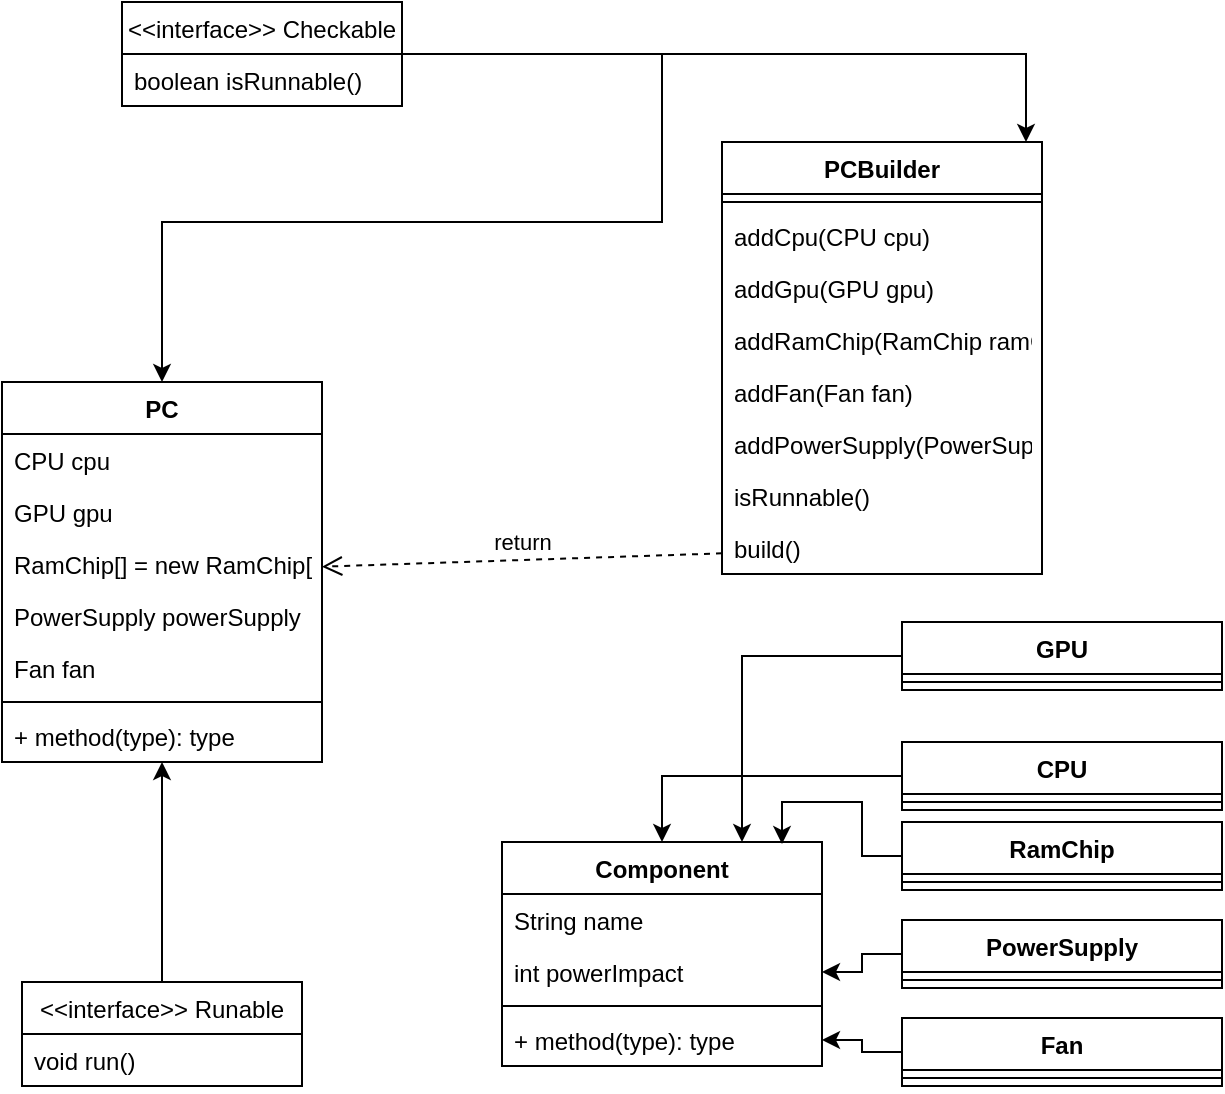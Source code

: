 <mxfile version="14.7.1" type="github">
  <diagram id="quGtXUBF5FbxNecBhHpY" name="Page-1">
    <mxGraphModel dx="1662" dy="762" grid="1" gridSize="10" guides="1" tooltips="1" connect="1" arrows="1" fold="1" page="1" pageScale="1" pageWidth="827" pageHeight="1169" math="0" shadow="0">
      <root>
        <mxCell id="0" />
        <mxCell id="1" parent="0" />
        <mxCell id="6-7wuTl4m9Mj6VLQIsdH-1" value="PC" style="swimlane;fontStyle=1;align=center;verticalAlign=top;childLayout=stackLayout;horizontal=1;startSize=26;horizontalStack=0;resizeParent=1;resizeParentMax=0;resizeLast=0;collapsible=1;marginBottom=0;" vertex="1" parent="1">
          <mxGeometry x="30" y="210" width="160" height="190" as="geometry" />
        </mxCell>
        <mxCell id="6-7wuTl4m9Mj6VLQIsdH-2" value="CPU cpu&#xa;" style="text;strokeColor=none;fillColor=none;align=left;verticalAlign=top;spacingLeft=4;spacingRight=4;overflow=hidden;rotatable=0;points=[[0,0.5],[1,0.5]];portConstraint=eastwest;" vertex="1" parent="6-7wuTl4m9Mj6VLQIsdH-1">
          <mxGeometry y="26" width="160" height="26" as="geometry" />
        </mxCell>
        <mxCell id="6-7wuTl4m9Mj6VLQIsdH-5" value="GPU gpu" style="text;strokeColor=none;fillColor=none;align=left;verticalAlign=top;spacingLeft=4;spacingRight=4;overflow=hidden;rotatable=0;points=[[0,0.5],[1,0.5]];portConstraint=eastwest;" vertex="1" parent="6-7wuTl4m9Mj6VLQIsdH-1">
          <mxGeometry y="52" width="160" height="26" as="geometry" />
        </mxCell>
        <mxCell id="6-7wuTl4m9Mj6VLQIsdH-6" value="RamChip[] = new RamChip[4]" style="text;strokeColor=none;fillColor=none;align=left;verticalAlign=top;spacingLeft=4;spacingRight=4;overflow=hidden;rotatable=0;points=[[0,0.5],[1,0.5]];portConstraint=eastwest;" vertex="1" parent="6-7wuTl4m9Mj6VLQIsdH-1">
          <mxGeometry y="78" width="160" height="26" as="geometry" />
        </mxCell>
        <mxCell id="6-7wuTl4m9Mj6VLQIsdH-7" value="PowerSupply powerSupply" style="text;strokeColor=none;fillColor=none;align=left;verticalAlign=top;spacingLeft=4;spacingRight=4;overflow=hidden;rotatable=0;points=[[0,0.5],[1,0.5]];portConstraint=eastwest;" vertex="1" parent="6-7wuTl4m9Mj6VLQIsdH-1">
          <mxGeometry y="104" width="160" height="26" as="geometry" />
        </mxCell>
        <mxCell id="6-7wuTl4m9Mj6VLQIsdH-8" value="Fan fan" style="text;strokeColor=none;fillColor=none;align=left;verticalAlign=top;spacingLeft=4;spacingRight=4;overflow=hidden;rotatable=0;points=[[0,0.5],[1,0.5]];portConstraint=eastwest;" vertex="1" parent="6-7wuTl4m9Mj6VLQIsdH-1">
          <mxGeometry y="130" width="160" height="26" as="geometry" />
        </mxCell>
        <mxCell id="6-7wuTl4m9Mj6VLQIsdH-3" value="" style="line;strokeWidth=1;fillColor=none;align=left;verticalAlign=middle;spacingTop=-1;spacingLeft=3;spacingRight=3;rotatable=0;labelPosition=right;points=[];portConstraint=eastwest;" vertex="1" parent="6-7wuTl4m9Mj6VLQIsdH-1">
          <mxGeometry y="156" width="160" height="8" as="geometry" />
        </mxCell>
        <mxCell id="6-7wuTl4m9Mj6VLQIsdH-4" value="+ method(type): type" style="text;strokeColor=none;fillColor=none;align=left;verticalAlign=top;spacingLeft=4;spacingRight=4;overflow=hidden;rotatable=0;points=[[0,0.5],[1,0.5]];portConstraint=eastwest;" vertex="1" parent="6-7wuTl4m9Mj6VLQIsdH-1">
          <mxGeometry y="164" width="160" height="26" as="geometry" />
        </mxCell>
        <mxCell id="6-7wuTl4m9Mj6VLQIsdH-9" value="PCBuilder" style="swimlane;fontStyle=1;align=center;verticalAlign=top;childLayout=stackLayout;horizontal=1;startSize=26;horizontalStack=0;resizeParent=1;resizeParentMax=0;resizeLast=0;collapsible=1;marginBottom=0;" vertex="1" parent="1">
          <mxGeometry x="390" y="90" width="160" height="216" as="geometry" />
        </mxCell>
        <mxCell id="6-7wuTl4m9Mj6VLQIsdH-11" value="" style="line;strokeWidth=1;fillColor=none;align=left;verticalAlign=middle;spacingTop=-1;spacingLeft=3;spacingRight=3;rotatable=0;labelPosition=right;points=[];portConstraint=eastwest;" vertex="1" parent="6-7wuTl4m9Mj6VLQIsdH-9">
          <mxGeometry y="26" width="160" height="8" as="geometry" />
        </mxCell>
        <mxCell id="6-7wuTl4m9Mj6VLQIsdH-12" value="addCpu(CPU cpu)" style="text;strokeColor=none;fillColor=none;align=left;verticalAlign=top;spacingLeft=4;spacingRight=4;overflow=hidden;rotatable=0;points=[[0,0.5],[1,0.5]];portConstraint=eastwest;" vertex="1" parent="6-7wuTl4m9Mj6VLQIsdH-9">
          <mxGeometry y="34" width="160" height="26" as="geometry" />
        </mxCell>
        <mxCell id="6-7wuTl4m9Mj6VLQIsdH-13" value="addGpu(GPU gpu)" style="text;strokeColor=none;fillColor=none;align=left;verticalAlign=top;spacingLeft=4;spacingRight=4;overflow=hidden;rotatable=0;points=[[0,0.5],[1,0.5]];portConstraint=eastwest;" vertex="1" parent="6-7wuTl4m9Mj6VLQIsdH-9">
          <mxGeometry y="60" width="160" height="26" as="geometry" />
        </mxCell>
        <mxCell id="6-7wuTl4m9Mj6VLQIsdH-14" value="addRamChip(RamChip ramChip)" style="text;strokeColor=none;fillColor=none;align=left;verticalAlign=top;spacingLeft=4;spacingRight=4;overflow=hidden;rotatable=0;points=[[0,0.5],[1,0.5]];portConstraint=eastwest;" vertex="1" parent="6-7wuTl4m9Mj6VLQIsdH-9">
          <mxGeometry y="86" width="160" height="26" as="geometry" />
        </mxCell>
        <mxCell id="6-7wuTl4m9Mj6VLQIsdH-15" value="addFan(Fan fan)" style="text;strokeColor=none;fillColor=none;align=left;verticalAlign=top;spacingLeft=4;spacingRight=4;overflow=hidden;rotatable=0;points=[[0,0.5],[1,0.5]];portConstraint=eastwest;" vertex="1" parent="6-7wuTl4m9Mj6VLQIsdH-9">
          <mxGeometry y="112" width="160" height="26" as="geometry" />
        </mxCell>
        <mxCell id="6-7wuTl4m9Mj6VLQIsdH-16" value="addPowerSupply(PowerSupply powerSupply)" style="text;strokeColor=none;fillColor=none;align=left;verticalAlign=top;spacingLeft=4;spacingRight=4;overflow=hidden;rotatable=0;points=[[0,0.5],[1,0.5]];portConstraint=eastwest;" vertex="1" parent="6-7wuTl4m9Mj6VLQIsdH-9">
          <mxGeometry y="138" width="160" height="26" as="geometry" />
        </mxCell>
        <mxCell id="6-7wuTl4m9Mj6VLQIsdH-20" value="isRunnable()" style="text;strokeColor=none;fillColor=none;align=left;verticalAlign=top;spacingLeft=4;spacingRight=4;overflow=hidden;rotatable=0;points=[[0,0.5],[1,0.5]];portConstraint=eastwest;" vertex="1" parent="6-7wuTl4m9Mj6VLQIsdH-9">
          <mxGeometry y="164" width="160" height="26" as="geometry" />
        </mxCell>
        <mxCell id="6-7wuTl4m9Mj6VLQIsdH-21" value="build()" style="text;strokeColor=none;fillColor=none;align=left;verticalAlign=top;spacingLeft=4;spacingRight=4;overflow=hidden;rotatable=0;points=[[0,0.5],[1,0.5]];portConstraint=eastwest;" vertex="1" parent="6-7wuTl4m9Mj6VLQIsdH-9">
          <mxGeometry y="190" width="160" height="26" as="geometry" />
        </mxCell>
        <mxCell id="6-7wuTl4m9Mj6VLQIsdH-22" value="Component" style="swimlane;fontStyle=1;align=center;verticalAlign=top;childLayout=stackLayout;horizontal=1;startSize=26;horizontalStack=0;resizeParent=1;resizeParentMax=0;resizeLast=0;collapsible=1;marginBottom=0;" vertex="1" parent="1">
          <mxGeometry x="280" y="440" width="160" height="112" as="geometry" />
        </mxCell>
        <mxCell id="6-7wuTl4m9Mj6VLQIsdH-23" value="String name" style="text;strokeColor=none;fillColor=none;align=left;verticalAlign=top;spacingLeft=4;spacingRight=4;overflow=hidden;rotatable=0;points=[[0,0.5],[1,0.5]];portConstraint=eastwest;" vertex="1" parent="6-7wuTl4m9Mj6VLQIsdH-22">
          <mxGeometry y="26" width="160" height="26" as="geometry" />
        </mxCell>
        <mxCell id="6-7wuTl4m9Mj6VLQIsdH-30" value="int powerImpact" style="text;strokeColor=none;fillColor=none;align=left;verticalAlign=top;spacingLeft=4;spacingRight=4;overflow=hidden;rotatable=0;points=[[0,0.5],[1,0.5]];portConstraint=eastwest;" vertex="1" parent="6-7wuTl4m9Mj6VLQIsdH-22">
          <mxGeometry y="52" width="160" height="26" as="geometry" />
        </mxCell>
        <mxCell id="6-7wuTl4m9Mj6VLQIsdH-24" value="" style="line;strokeWidth=1;fillColor=none;align=left;verticalAlign=middle;spacingTop=-1;spacingLeft=3;spacingRight=3;rotatable=0;labelPosition=right;points=[];portConstraint=eastwest;" vertex="1" parent="6-7wuTl4m9Mj6VLQIsdH-22">
          <mxGeometry y="78" width="160" height="8" as="geometry" />
        </mxCell>
        <mxCell id="6-7wuTl4m9Mj6VLQIsdH-25" value="+ method(type): type" style="text;strokeColor=none;fillColor=none;align=left;verticalAlign=top;spacingLeft=4;spacingRight=4;overflow=hidden;rotatable=0;points=[[0,0.5],[1,0.5]];portConstraint=eastwest;" vertex="1" parent="6-7wuTl4m9Mj6VLQIsdH-22">
          <mxGeometry y="86" width="160" height="26" as="geometry" />
        </mxCell>
        <mxCell id="6-7wuTl4m9Mj6VLQIsdH-53" style="edgeStyle=orthogonalEdgeStyle;rounded=0;orthogonalLoop=1;jettySize=auto;html=1;" edge="1" parent="1" source="6-7wuTl4m9Mj6VLQIsdH-42" target="6-7wuTl4m9Mj6VLQIsdH-1">
          <mxGeometry relative="1" as="geometry">
            <Array as="points">
              <mxPoint x="360" y="130" />
              <mxPoint x="110" y="130" />
            </Array>
          </mxGeometry>
        </mxCell>
        <mxCell id="6-7wuTl4m9Mj6VLQIsdH-55" style="edgeStyle=orthogonalEdgeStyle;rounded=0;orthogonalLoop=1;jettySize=auto;html=1;entryX=0.95;entryY=0;entryDx=0;entryDy=0;entryPerimeter=0;" edge="1" parent="1" source="6-7wuTl4m9Mj6VLQIsdH-42" target="6-7wuTl4m9Mj6VLQIsdH-9">
          <mxGeometry relative="1" as="geometry" />
        </mxCell>
        <mxCell id="6-7wuTl4m9Mj6VLQIsdH-42" value="&lt;&lt;interface&gt;&gt; Checkable" style="swimlane;fontStyle=0;childLayout=stackLayout;horizontal=1;startSize=26;fillColor=none;horizontalStack=0;resizeParent=1;resizeParentMax=0;resizeLast=0;collapsible=1;marginBottom=0;" vertex="1" parent="1">
          <mxGeometry x="90" y="20" width="140" height="52" as="geometry" />
        </mxCell>
        <mxCell id="6-7wuTl4m9Mj6VLQIsdH-43" value="boolean isRunnable()" style="text;strokeColor=none;fillColor=none;align=left;verticalAlign=top;spacingLeft=4;spacingRight=4;overflow=hidden;rotatable=0;points=[[0,0.5],[1,0.5]];portConstraint=eastwest;" vertex="1" parent="6-7wuTl4m9Mj6VLQIsdH-42">
          <mxGeometry y="26" width="140" height="26" as="geometry" />
        </mxCell>
        <mxCell id="6-7wuTl4m9Mj6VLQIsdH-52" style="edgeStyle=orthogonalEdgeStyle;rounded=0;orthogonalLoop=1;jettySize=auto;html=1;" edge="1" parent="1" source="6-7wuTl4m9Mj6VLQIsdH-46" target="6-7wuTl4m9Mj6VLQIsdH-1">
          <mxGeometry relative="1" as="geometry" />
        </mxCell>
        <mxCell id="6-7wuTl4m9Mj6VLQIsdH-46" value="&lt;&lt;interface&gt;&gt; Runable" style="swimlane;fontStyle=0;childLayout=stackLayout;horizontal=1;startSize=26;fillColor=none;horizontalStack=0;resizeParent=1;resizeParentMax=0;resizeLast=0;collapsible=1;marginBottom=0;" vertex="1" parent="1">
          <mxGeometry x="40" y="510" width="140" height="52" as="geometry" />
        </mxCell>
        <mxCell id="6-7wuTl4m9Mj6VLQIsdH-47" value="void run()" style="text;strokeColor=none;fillColor=none;align=left;verticalAlign=top;spacingLeft=4;spacingRight=4;overflow=hidden;rotatable=0;points=[[0,0.5],[1,0.5]];portConstraint=eastwest;" vertex="1" parent="6-7wuTl4m9Mj6VLQIsdH-46">
          <mxGeometry y="26" width="140" height="26" as="geometry" />
        </mxCell>
        <mxCell id="6-7wuTl4m9Mj6VLQIsdH-73" style="edgeStyle=orthogonalEdgeStyle;rounded=0;orthogonalLoop=1;jettySize=auto;html=1;entryX=0.75;entryY=0;entryDx=0;entryDy=0;" edge="1" parent="1" source="6-7wuTl4m9Mj6VLQIsdH-56" target="6-7wuTl4m9Mj6VLQIsdH-22">
          <mxGeometry relative="1" as="geometry" />
        </mxCell>
        <mxCell id="6-7wuTl4m9Mj6VLQIsdH-56" value="GPU&#xa;" style="swimlane;fontStyle=1;align=center;verticalAlign=top;childLayout=stackLayout;horizontal=1;startSize=26;horizontalStack=0;resizeParent=1;resizeParentMax=0;resizeLast=0;collapsible=1;marginBottom=0;" vertex="1" parent="1">
          <mxGeometry x="480" y="330" width="160" height="34" as="geometry" />
        </mxCell>
        <mxCell id="6-7wuTl4m9Mj6VLQIsdH-58" value="" style="line;strokeWidth=1;fillColor=none;align=left;verticalAlign=middle;spacingTop=-1;spacingLeft=3;spacingRight=3;rotatable=0;labelPosition=right;points=[];portConstraint=eastwest;" vertex="1" parent="6-7wuTl4m9Mj6VLQIsdH-56">
          <mxGeometry y="26" width="160" height="8" as="geometry" />
        </mxCell>
        <mxCell id="6-7wuTl4m9Mj6VLQIsdH-74" style="edgeStyle=orthogonalEdgeStyle;rounded=0;orthogonalLoop=1;jettySize=auto;html=1;" edge="1" parent="1" source="6-7wuTl4m9Mj6VLQIsdH-61" target="6-7wuTl4m9Mj6VLQIsdH-22">
          <mxGeometry relative="1" as="geometry" />
        </mxCell>
        <mxCell id="6-7wuTl4m9Mj6VLQIsdH-61" value="CPU" style="swimlane;fontStyle=1;align=center;verticalAlign=top;childLayout=stackLayout;horizontal=1;startSize=26;horizontalStack=0;resizeParent=1;resizeParentMax=0;resizeLast=0;collapsible=1;marginBottom=0;" vertex="1" parent="1">
          <mxGeometry x="480" y="390" width="160" height="34" as="geometry" />
        </mxCell>
        <mxCell id="6-7wuTl4m9Mj6VLQIsdH-62" value="" style="line;strokeWidth=1;fillColor=none;align=left;verticalAlign=middle;spacingTop=-1;spacingLeft=3;spacingRight=3;rotatable=0;labelPosition=right;points=[];portConstraint=eastwest;" vertex="1" parent="6-7wuTl4m9Mj6VLQIsdH-61">
          <mxGeometry y="26" width="160" height="8" as="geometry" />
        </mxCell>
        <mxCell id="6-7wuTl4m9Mj6VLQIsdH-75" style="edgeStyle=orthogonalEdgeStyle;rounded=0;orthogonalLoop=1;jettySize=auto;html=1;entryX=0.875;entryY=0.009;entryDx=0;entryDy=0;entryPerimeter=0;" edge="1" parent="1" source="6-7wuTl4m9Mj6VLQIsdH-63" target="6-7wuTl4m9Mj6VLQIsdH-22">
          <mxGeometry relative="1" as="geometry" />
        </mxCell>
        <mxCell id="6-7wuTl4m9Mj6VLQIsdH-63" value="RamChip" style="swimlane;fontStyle=1;align=center;verticalAlign=top;childLayout=stackLayout;horizontal=1;startSize=26;horizontalStack=0;resizeParent=1;resizeParentMax=0;resizeLast=0;collapsible=1;marginBottom=0;" vertex="1" parent="1">
          <mxGeometry x="480" y="430" width="160" height="34" as="geometry" />
        </mxCell>
        <mxCell id="6-7wuTl4m9Mj6VLQIsdH-64" value="" style="line;strokeWidth=1;fillColor=none;align=left;verticalAlign=middle;spacingTop=-1;spacingLeft=3;spacingRight=3;rotatable=0;labelPosition=right;points=[];portConstraint=eastwest;" vertex="1" parent="6-7wuTl4m9Mj6VLQIsdH-63">
          <mxGeometry y="26" width="160" height="8" as="geometry" />
        </mxCell>
        <mxCell id="6-7wuTl4m9Mj6VLQIsdH-76" style="edgeStyle=orthogonalEdgeStyle;rounded=0;orthogonalLoop=1;jettySize=auto;html=1;" edge="1" parent="1" source="6-7wuTl4m9Mj6VLQIsdH-65" target="6-7wuTl4m9Mj6VLQIsdH-30">
          <mxGeometry relative="1" as="geometry" />
        </mxCell>
        <mxCell id="6-7wuTl4m9Mj6VLQIsdH-65" value="PowerSupply" style="swimlane;fontStyle=1;align=center;verticalAlign=top;childLayout=stackLayout;horizontal=1;startSize=26;horizontalStack=0;resizeParent=1;resizeParentMax=0;resizeLast=0;collapsible=1;marginBottom=0;" vertex="1" parent="1">
          <mxGeometry x="480" y="479" width="160" height="34" as="geometry" />
        </mxCell>
        <mxCell id="6-7wuTl4m9Mj6VLQIsdH-66" value="" style="line;strokeWidth=1;fillColor=none;align=left;verticalAlign=middle;spacingTop=-1;spacingLeft=3;spacingRight=3;rotatable=0;labelPosition=right;points=[];portConstraint=eastwest;" vertex="1" parent="6-7wuTl4m9Mj6VLQIsdH-65">
          <mxGeometry y="26" width="160" height="8" as="geometry" />
        </mxCell>
        <mxCell id="6-7wuTl4m9Mj6VLQIsdH-77" style="edgeStyle=orthogonalEdgeStyle;rounded=0;orthogonalLoop=1;jettySize=auto;html=1;" edge="1" parent="1" source="6-7wuTl4m9Mj6VLQIsdH-70" target="6-7wuTl4m9Mj6VLQIsdH-25">
          <mxGeometry relative="1" as="geometry" />
        </mxCell>
        <mxCell id="6-7wuTl4m9Mj6VLQIsdH-70" value="Fan" style="swimlane;fontStyle=1;align=center;verticalAlign=top;childLayout=stackLayout;horizontal=1;startSize=26;horizontalStack=0;resizeParent=1;resizeParentMax=0;resizeLast=0;collapsible=1;marginBottom=0;" vertex="1" parent="1">
          <mxGeometry x="480" y="528" width="160" height="34" as="geometry" />
        </mxCell>
        <mxCell id="6-7wuTl4m9Mj6VLQIsdH-71" value="" style="line;strokeWidth=1;fillColor=none;align=left;verticalAlign=middle;spacingTop=-1;spacingLeft=3;spacingRight=3;rotatable=0;labelPosition=right;points=[];portConstraint=eastwest;" vertex="1" parent="6-7wuTl4m9Mj6VLQIsdH-70">
          <mxGeometry y="26" width="160" height="8" as="geometry" />
        </mxCell>
        <mxCell id="6-7wuTl4m9Mj6VLQIsdH-78" value="return" style="html=1;verticalAlign=bottom;endArrow=open;dashed=1;endSize=8;" edge="1" parent="1" source="6-7wuTl4m9Mj6VLQIsdH-21" target="6-7wuTl4m9Mj6VLQIsdH-1">
          <mxGeometry relative="1" as="geometry">
            <mxPoint x="340" y="280" as="sourcePoint" />
            <mxPoint x="260" y="280" as="targetPoint" />
          </mxGeometry>
        </mxCell>
      </root>
    </mxGraphModel>
  </diagram>
</mxfile>
